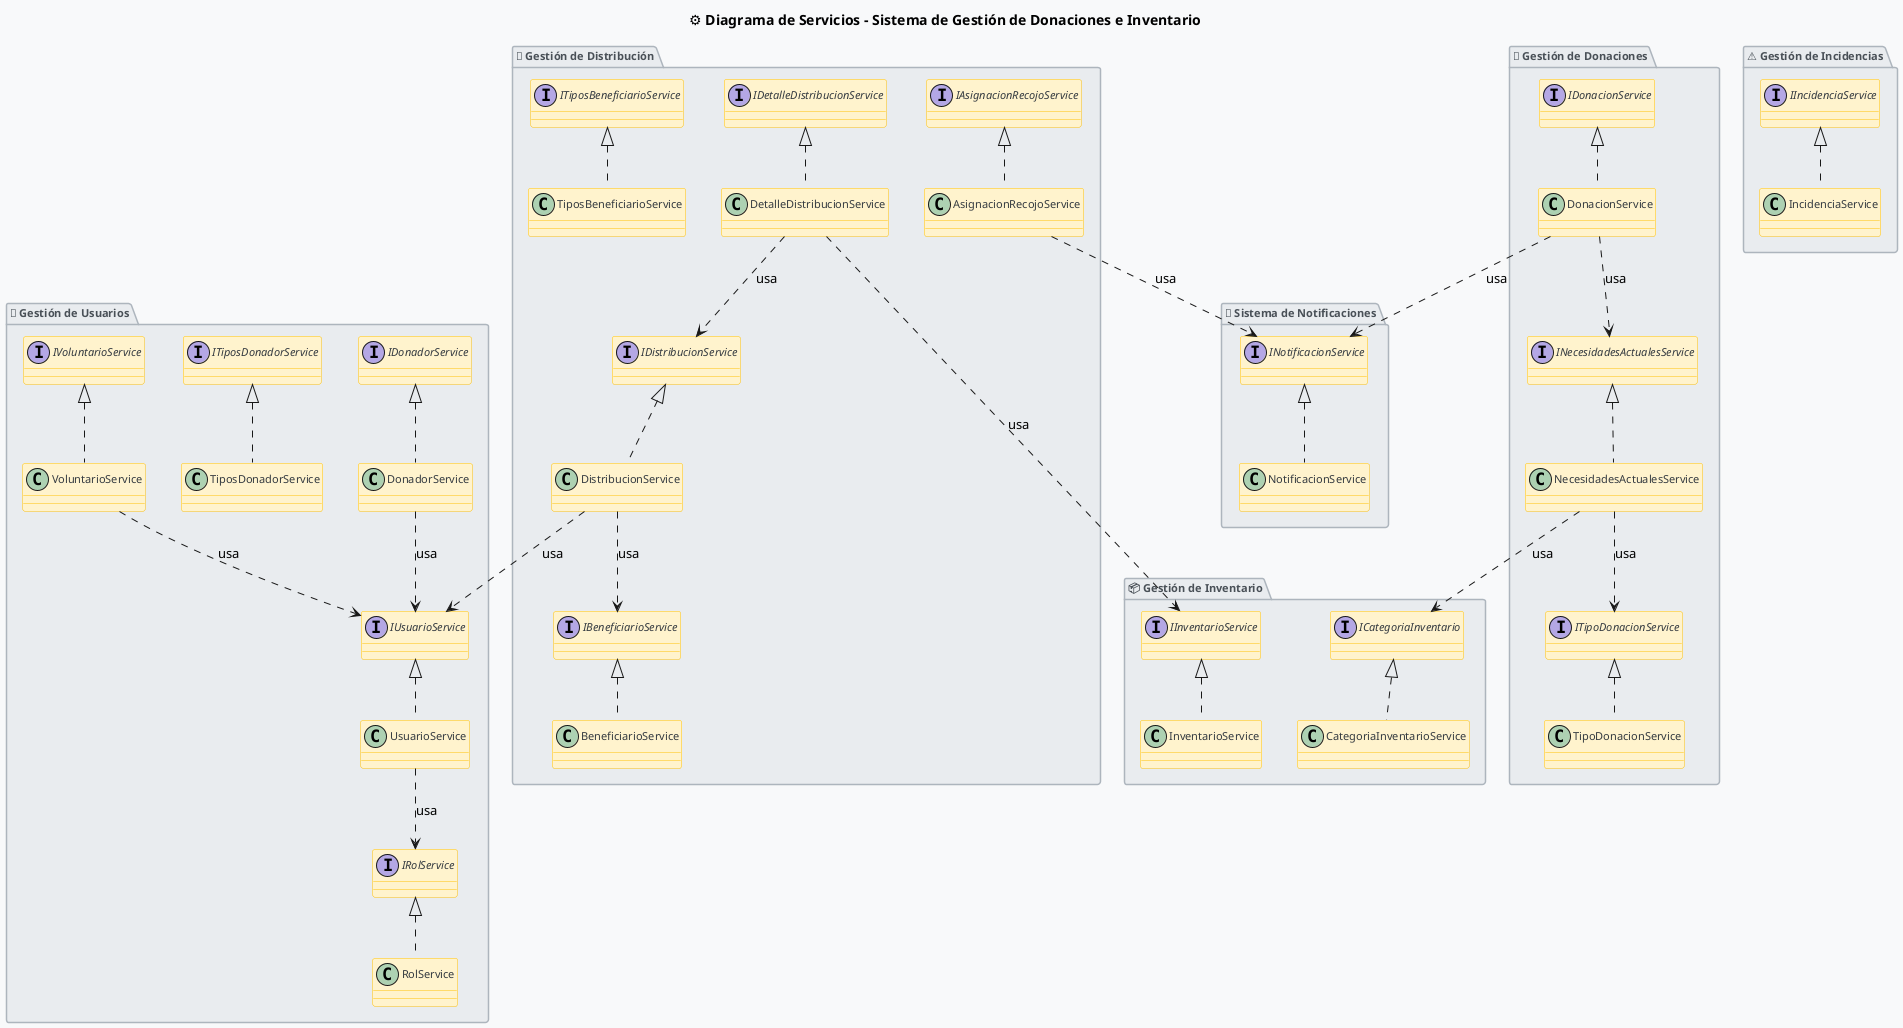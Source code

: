 @startuml
skinparam backgroundColor #f8f9fa
skinparam interface {
  BackgroundColor #d1ecf1
  BorderColor #17a2b8
  FontColor #343a40
  FontSize 11
}

skinparam class {
  BackgroundColor #fff3cd
  BorderColor #ffc107
  FontColor #343a40
  FontSize 11
}

skinparam package {
  BackgroundColor #e9ecef
  BorderColor #adb5bd
  FontColor #495057
  FontSize 11
  FontStyle bold
}

title "⚙️ Diagrama de Servicios - Sistema de Gestión de Donaciones e Inventario"

package "👥 Gestión de Usuarios" {
  interface IUsuarioService
  class UsuarioService
  interface IRolService
  class RolService
  interface IDonadorService
  class DonadorService
  interface ITiposDonadorService
  class TiposDonadorService
  interface IVoluntarioService
  class VoluntarioService
}

package "💝 Gestión de Donaciones" {
  interface IDonacionService
  class DonacionService
  interface ITipoDonacionService
  class TipoDonacionService
  interface INecesidadesActualesService
  class NecesidadesActualesService
}

package "📦 Gestión de Inventario" {
  interface IInventarioService
  class InventarioService
  interface ICategoriaInventario
  class CategoriaInventarioService
}

package "🚚 Gestión de Distribución" {
  interface IDistribucionService
  class DistribucionService
  interface IDetalleDistribucionService
  class DetalleDistribucionService
  interface IAsignacionRecojoService
  class AsignacionRecojoService
  interface IBeneficiarioService
  class BeneficiarioService
  interface ITiposBeneficiarioService
  class TiposBeneficiarioService
}

package "🔔 Sistema de Notificaciones" {
  interface INotificacionService
  class NotificacionService
}

package "⚠️ Gestión de Incidencias" {
  interface IIncidenciaService
  class IncidenciaService
}

' Implementaciones de interfaces
IUsuarioService <|.. UsuarioService
IRolService <|.. RolService
IDonadorService <|.. DonadorService
ITiposDonadorService <|.. TiposDonadorService
IVoluntarioService <|.. VoluntarioService

IDonacionService <|.. DonacionService
ITipoDonacionService <|.. TipoDonacionService
INecesidadesActualesService <|.. NecesidadesActualesService

IInventarioService <|.. InventarioService
ICategoriaInventario <|.. CategoriaInventarioService

IDistribucionService <|.. DistribucionService
IDetalleDistribucionService <|.. DetalleDistribucionService
IAsignacionRecojoService <|.. AsignacionRecojoService
IBeneficiarioService <|.. BeneficiarioService
ITiposBeneficiarioService <|.. TiposBeneficiarioService

INotificacionService <|.. NotificacionService

IIncidenciaService <|.. IncidenciaService

' Dependencias entre servicios
DonacionService ..> INotificacionService : "usa"
DonacionService ..> INecesidadesActualesService : "usa"

AsignacionRecojoService ..> INotificacionService : "usa"

UsuarioService ..> IRolService : "usa"
DonadorService ..> IUsuarioService : "usa"
VoluntarioService ..> IUsuarioService : "usa"

NecesidadesActualesService ..> ICategoriaInventario : "usa"
NecesidadesActualesService ..> ITipoDonacionService : "usa"

DistribucionService ..> IBeneficiarioService : "usa"
DistribucionService ..> IUsuarioService : "usa"

DetalleDistribucionService ..> IDistribucionService : "usa"
DetalleDistribucionService ..> IInventarioService : "usa"

@enduml 